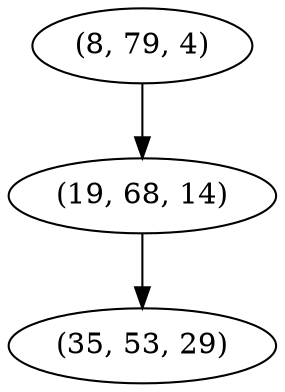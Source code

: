 digraph tree {
    "(8, 79, 4)";
    "(19, 68, 14)";
    "(35, 53, 29)";
    "(8, 79, 4)" -> "(19, 68, 14)";
    "(19, 68, 14)" -> "(35, 53, 29)";
}
